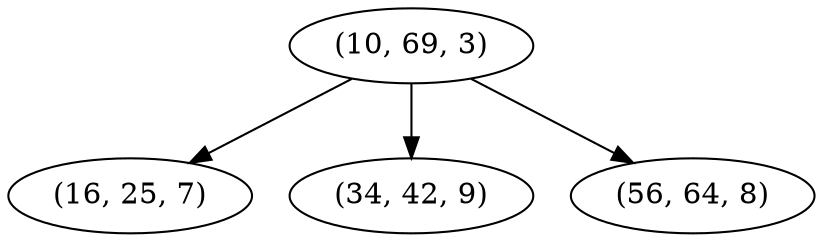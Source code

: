 digraph tree {
    "(10, 69, 3)";
    "(16, 25, 7)";
    "(34, 42, 9)";
    "(56, 64, 8)";
    "(10, 69, 3)" -> "(16, 25, 7)";
    "(10, 69, 3)" -> "(34, 42, 9)";
    "(10, 69, 3)" -> "(56, 64, 8)";
}
